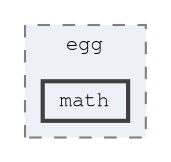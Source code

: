 digraph "source/egg/math"
{
 // LATEX_PDF_SIZE
  bgcolor="transparent";
  edge [fontname=FreeMono,fontsize=10,labelfontname=FreeMono,labelfontsize=10];
  node [fontname=FreeMono,fontsize=10,shape=box,height=0.2,width=0.4];
  compound=true
  subgraph clusterdir_dfa3dd376ef284b4fe91688c4c5b67ec {
    graph [ bgcolor="#edf0f7", pencolor="grey50", label="egg", fontname=FreeMono,fontsize=10 style="filled,dashed", URL="dir_dfa3dd376ef284b4fe91688c4c5b67ec.html",tooltip=""]
  dir_e4ca30498960a0cd3b65eeab0e5429aa [label="math", fillcolor="#edf0f7", color="grey25", style="filled,bold", URL="dir_e4ca30498960a0cd3b65eeab0e5429aa.html",tooltip=""];
  }
}
